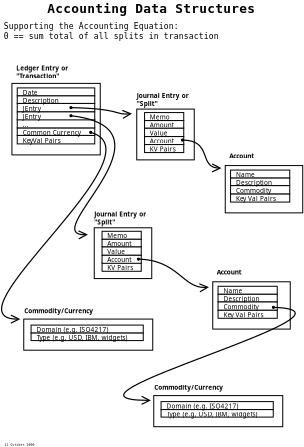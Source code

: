 <?xml version="1.0"?>
<diagram xmlns:dia="http://www.lysator.liu.se/~alla/dia/">
  <diagramdata>
    <attribute name="background">
      <color val="#ffffff"/>
    </attribute>
    <attribute name="paper">
      <composite type="paper">
        <attribute name="name">
          <string>#Letter#</string>
        </attribute>
        <attribute name="tmargin">
          <real val="2.54"/>
        </attribute>
        <attribute name="bmargin">
          <real val="2.54"/>
        </attribute>
        <attribute name="lmargin">
          <real val="2.54"/>
        </attribute>
        <attribute name="rmargin">
          <real val="2.54"/>
        </attribute>
        <attribute name="is_portrait">
          <boolean val="true"/>
        </attribute>
        <attribute name="scaling">
          <real val="1"/>
        </attribute>
        <attribute name="fitto">
          <boolean val="false"/>
        </attribute>
      </composite>
    </attribute>
    <attribute name="grid">
      <composite type="grid">
        <attribute name="width_x">
          <real val="1"/>
        </attribute>
        <attribute name="width_y">
          <real val="1"/>
        </attribute>
        <attribute name="visible_x">
          <int val="1"/>
        </attribute>
        <attribute name="visible_y">
          <int val="1"/>
        </attribute>
      </composite>
    </attribute>
    <attribute name="guides">
      <composite type="guides">
        <attribute name="hguides"/>
        <attribute name="vguides"/>
      </composite>
    </attribute>
  </diagramdata>
  <layer name="Background" visible="true">
    <group>
      <object type="Standard - Box" version="0" id="O0">
        <attribute name="obj_pos">
          <point val="7.241,5.774"/>
        </attribute>
        <attribute name="obj_bb">
          <rectangle val="7.216,5.749;10.141,8.34"/>
        </attribute>
        <attribute name="elem_corner">
          <point val="7.241,5.774"/>
        </attribute>
        <attribute name="elem_width">
          <real val="2.875"/>
        </attribute>
        <attribute name="elem_height">
          <real val="2.54"/>
        </attribute>
        <attribute name="border_width">
          <real val="0.05"/>
        </attribute>
        <attribute name="show_background">
          <boolean val="true"/>
        </attribute>
      </object>
      <object type="Standard - Text" version="0" id="O1">
        <attribute name="obj_pos">
          <point val="7.241,5.215"/>
        </attribute>
        <attribute name="obj_bb">
          <rectangle val="7.241,4.893;10.568,5.693"/>
        </attribute>
        <attribute name="text">
          <composite type="text">
            <attribute name="string">
              <string>#Journal Entry or
&quot;Split&quot;#</string>
            </attribute>
            <attribute name="font">
              <font name="Helvetica-Bold"/>
            </attribute>
            <attribute name="height">
              <real val="0.4"/>
            </attribute>
            <attribute name="pos">
              <point val="7.241,5.215"/>
            </attribute>
            <attribute name="color">
              <color val="#000000"/>
            </attribute>
            <attribute name="alignment">
              <enum val="0"/>
            </attribute>
          </composite>
        </attribute>
      </object>
      <object type="Standard - Box" version="0" id="O2">
        <attribute name="obj_pos">
          <point val="7.632,5.949"/>
        </attribute>
        <attribute name="obj_bb">
          <rectangle val="7.632,5.949;9.591,6.349"/>
        </attribute>
        <attribute name="elem_corner">
          <point val="7.632,5.949"/>
        </attribute>
        <attribute name="elem_width">
          <real val="1.959"/>
        </attribute>
        <attribute name="elem_height">
          <real val="0.4"/>
        </attribute>
        <attribute name="border_width">
          <real val="0"/>
        </attribute>
        <attribute name="show_background">
          <boolean val="true"/>
        </attribute>
      </object>
      <object type="Standard - Box" version="0" id="O3">
        <attribute name="obj_pos">
          <point val="7.632,6.724"/>
        </attribute>
        <attribute name="obj_bb">
          <rectangle val="7.632,6.724;9.591,7.149"/>
        </attribute>
        <attribute name="elem_corner">
          <point val="7.632,6.724"/>
        </attribute>
        <attribute name="elem_width">
          <real val="1.959"/>
        </attribute>
        <attribute name="elem_height">
          <real val="0.425"/>
        </attribute>
        <attribute name="border_width">
          <real val="0"/>
        </attribute>
        <attribute name="show_background">
          <boolean val="true"/>
        </attribute>
      </object>
      <object type="Standard - Box" version="0" id="O4">
        <attribute name="obj_pos">
          <point val="7.632,6.349"/>
        </attribute>
        <attribute name="obj_bb">
          <rectangle val="7.632,6.349;9.591,6.724"/>
        </attribute>
        <attribute name="elem_corner">
          <point val="7.632,6.349"/>
        </attribute>
        <attribute name="elem_width">
          <real val="1.959"/>
        </attribute>
        <attribute name="elem_height">
          <real val="0.375"/>
        </attribute>
        <attribute name="border_width">
          <real val="0"/>
        </attribute>
        <attribute name="show_background">
          <boolean val="true"/>
        </attribute>
      </object>
      <object type="Standard - Box" version="0" id="O5">
        <attribute name="obj_pos">
          <point val="7.632,7.524"/>
        </attribute>
        <attribute name="obj_bb">
          <rectangle val="7.632,7.524;9.591,7.949"/>
        </attribute>
        <attribute name="elem_corner">
          <point val="7.632,7.524"/>
        </attribute>
        <attribute name="elem_width">
          <real val="1.959"/>
        </attribute>
        <attribute name="elem_height">
          <real val="0.425"/>
        </attribute>
        <attribute name="border_width">
          <real val="0"/>
        </attribute>
        <attribute name="show_background">
          <boolean val="true"/>
        </attribute>
      </object>
      <object type="Standard - Box" version="0" id="O6">
        <attribute name="obj_pos">
          <point val="7.632,7.149"/>
        </attribute>
        <attribute name="obj_bb">
          <rectangle val="7.632,7.149;9.591,7.549"/>
        </attribute>
        <attribute name="elem_corner">
          <point val="7.632,7.149"/>
        </attribute>
        <attribute name="elem_width">
          <real val="1.959"/>
        </attribute>
        <attribute name="elem_height">
          <real val="0.4"/>
        </attribute>
        <attribute name="border_width">
          <real val="0"/>
        </attribute>
        <attribute name="show_background">
          <boolean val="true"/>
        </attribute>
      </object>
      <object type="Standard - Text" version="0" id="O7">
        <attribute name="obj_pos">
          <point val="7.891,6.29"/>
        </attribute>
        <attribute name="obj_bb">
          <rectangle val="7.891,5.965;9.667,7.965"/>
        </attribute>
        <attribute name="text">
          <composite type="text">
            <attribute name="string">
              <string>#Memo
Amount
Value
Account
KV Pairs#</string>
            </attribute>
            <attribute name="font">
              <font name="Helvetica"/>
            </attribute>
            <attribute name="height">
              <real val="0.4"/>
            </attribute>
            <attribute name="pos">
              <point val="7.891,6.29"/>
            </attribute>
            <attribute name="color">
              <color val="#000000"/>
            </attribute>
            <attribute name="alignment">
              <enum val="0"/>
            </attribute>
          </composite>
        </attribute>
      </object>
    </group>
    <group>
      <object type="Standard - Box" version="0" id="O8">
        <attribute name="obj_pos">
          <point val="5.116,11.709"/>
        </attribute>
        <attribute name="obj_bb">
          <rectangle val="5.091,11.684;8.016,14.274"/>
        </attribute>
        <attribute name="elem_corner">
          <point val="5.116,11.709"/>
        </attribute>
        <attribute name="elem_width">
          <real val="2.875"/>
        </attribute>
        <attribute name="elem_height">
          <real val="2.54"/>
        </attribute>
        <attribute name="border_width">
          <real val="0.05"/>
        </attribute>
        <attribute name="show_background">
          <boolean val="true"/>
        </attribute>
      </object>
      <object type="Standard - Text" version="0" id="O9">
        <attribute name="obj_pos">
          <point val="5.116,11.149"/>
        </attribute>
        <attribute name="obj_bb">
          <rectangle val="5.116,10.827;8.443,11.627"/>
        </attribute>
        <attribute name="text">
          <composite type="text">
            <attribute name="string">
              <string>#Journal Entry or
&quot;Split&quot;#</string>
            </attribute>
            <attribute name="font">
              <font name="Helvetica-Bold"/>
            </attribute>
            <attribute name="height">
              <real val="0.4"/>
            </attribute>
            <attribute name="pos">
              <point val="5.116,11.149"/>
            </attribute>
            <attribute name="color">
              <color val="#000000"/>
            </attribute>
            <attribute name="alignment">
              <enum val="0"/>
            </attribute>
          </composite>
        </attribute>
      </object>
      <object type="Standard - Box" version="0" id="O10">
        <attribute name="obj_pos">
          <point val="5.507,11.884"/>
        </attribute>
        <attribute name="obj_bb">
          <rectangle val="5.507,11.884;7.466,12.284"/>
        </attribute>
        <attribute name="elem_corner">
          <point val="5.507,11.884"/>
        </attribute>
        <attribute name="elem_width">
          <real val="1.959"/>
        </attribute>
        <attribute name="elem_height">
          <real val="0.4"/>
        </attribute>
        <attribute name="border_width">
          <real val="0"/>
        </attribute>
        <attribute name="show_background">
          <boolean val="true"/>
        </attribute>
      </object>
      <object type="Standard - Box" version="0" id="O11">
        <attribute name="obj_pos">
          <point val="5.507,12.659"/>
        </attribute>
        <attribute name="obj_bb">
          <rectangle val="5.507,12.659;7.466,13.084"/>
        </attribute>
        <attribute name="elem_corner">
          <point val="5.507,12.659"/>
        </attribute>
        <attribute name="elem_width">
          <real val="1.959"/>
        </attribute>
        <attribute name="elem_height">
          <real val="0.425"/>
        </attribute>
        <attribute name="border_width">
          <real val="0"/>
        </attribute>
        <attribute name="show_background">
          <boolean val="true"/>
        </attribute>
      </object>
      <object type="Standard - Box" version="0" id="O12">
        <attribute name="obj_pos">
          <point val="5.507,12.284"/>
        </attribute>
        <attribute name="obj_bb">
          <rectangle val="5.507,12.284;7.466,12.659"/>
        </attribute>
        <attribute name="elem_corner">
          <point val="5.507,12.284"/>
        </attribute>
        <attribute name="elem_width">
          <real val="1.959"/>
        </attribute>
        <attribute name="elem_height">
          <real val="0.375"/>
        </attribute>
        <attribute name="border_width">
          <real val="0"/>
        </attribute>
        <attribute name="show_background">
          <boolean val="true"/>
        </attribute>
      </object>
      <object type="Standard - Box" version="0" id="O13">
        <attribute name="obj_pos">
          <point val="5.507,13.459"/>
        </attribute>
        <attribute name="obj_bb">
          <rectangle val="5.507,13.459;7.466,13.884"/>
        </attribute>
        <attribute name="elem_corner">
          <point val="5.507,13.459"/>
        </attribute>
        <attribute name="elem_width">
          <real val="1.959"/>
        </attribute>
        <attribute name="elem_height">
          <real val="0.425"/>
        </attribute>
        <attribute name="border_width">
          <real val="0"/>
        </attribute>
        <attribute name="show_background">
          <boolean val="true"/>
        </attribute>
      </object>
      <object type="Standard - Box" version="0" id="O14">
        <attribute name="obj_pos">
          <point val="5.507,13.084"/>
        </attribute>
        <attribute name="obj_bb">
          <rectangle val="5.507,13.084;7.466,13.484"/>
        </attribute>
        <attribute name="elem_corner">
          <point val="5.507,13.084"/>
        </attribute>
        <attribute name="elem_width">
          <real val="1.959"/>
        </attribute>
        <attribute name="elem_height">
          <real val="0.4"/>
        </attribute>
        <attribute name="border_width">
          <real val="0"/>
        </attribute>
        <attribute name="show_background">
          <boolean val="true"/>
        </attribute>
      </object>
      <object type="Standard - Text" version="0" id="O15">
        <attribute name="obj_pos">
          <point val="5.766,12.224"/>
        </attribute>
        <attribute name="obj_bb">
          <rectangle val="5.766,11.899;7.542,13.899"/>
        </attribute>
        <attribute name="text">
          <composite type="text">
            <attribute name="string">
              <string>#Memo
Amount
Value
Account
KV Pairs#</string>
            </attribute>
            <attribute name="font">
              <font name="Helvetica"/>
            </attribute>
            <attribute name="height">
              <real val="0.4"/>
            </attribute>
            <attribute name="pos">
              <point val="5.766,12.224"/>
            </attribute>
            <attribute name="color">
              <color val="#000000"/>
            </attribute>
            <attribute name="alignment">
              <enum val="0"/>
            </attribute>
          </composite>
        </attribute>
      </object>
    </group>
    <object type="Standard - Text" version="0" id="O16">
      <attribute name="obj_pos">
        <point val="7.966,0.965"/>
      </attribute>
      <attribute name="obj_bb">
        <rectangle val="1.564,0.332;14.368,1.132"/>
      </attribute>
      <attribute name="text">
        <composite type="text">
          <attribute name="string">
            <string>#Accounting Data Structures#</string>
          </attribute>
          <attribute name="font">
            <font name="Courier-Bold"/>
          </attribute>
          <attribute name="height">
            <real val="0.8"/>
          </attribute>
          <attribute name="pos">
            <point val="7.966,0.965"/>
          </attribute>
          <attribute name="color">
            <color val="#000000"/>
          </attribute>
          <attribute name="alignment">
            <enum val="1"/>
          </attribute>
        </composite>
      </attribute>
    </object>
    <object type="Standard - Text" version="0" id="O17">
      <attribute name="obj_pos">
        <point val="0.591,1.765"/>
      </attribute>
      <attribute name="obj_bb">
        <rectangle val="0.591,1.371;13.82,2.371"/>
      </attribute>
      <attribute name="text">
        <composite type="text">
          <attribute name="string">
            <string>#Supporting the Accounting Equation:
0 == sum total of all splits in transaction#</string>
          </attribute>
          <attribute name="font">
            <font name="Courier"/>
          </attribute>
          <attribute name="height">
            <real val="0.5"/>
          </attribute>
          <attribute name="pos">
            <point val="0.591,1.765"/>
          </attribute>
          <attribute name="color">
            <color val="#000000"/>
          </attribute>
          <attribute name="alignment">
            <enum val="0"/>
          </attribute>
        </composite>
      </attribute>
    </object>
    <group>
      <object type="Standard - Box" version="0" id="O18">
        <attribute name="obj_pos">
          <point val="11.666,8.599"/>
        </attribute>
        <attribute name="obj_bb">
          <rectangle val="11.641,8.574;15.566,10.99"/>
        </attribute>
        <attribute name="elem_corner">
          <point val="11.666,8.599"/>
        </attribute>
        <attribute name="elem_width">
          <real val="3.875"/>
        </attribute>
        <attribute name="elem_height">
          <real val="2.365"/>
        </attribute>
        <attribute name="border_width">
          <real val="0.05"/>
        </attribute>
        <attribute name="show_background">
          <boolean val="true"/>
        </attribute>
      </object>
      <object type="Standard - Text" version="0" id="O19">
        <attribute name="obj_pos">
          <point val="11.866,8.24"/>
        </attribute>
        <attribute name="obj_bb">
          <rectangle val="11.866,7.918;13.682,8.318"/>
        </attribute>
        <attribute name="text">
          <composite type="text">
            <attribute name="string">
              <string>#Account#</string>
            </attribute>
            <attribute name="font">
              <font name="Helvetica-Bold"/>
            </attribute>
            <attribute name="height">
              <real val="0.4"/>
            </attribute>
            <attribute name="pos">
              <point val="11.866,8.24"/>
            </attribute>
            <attribute name="color">
              <color val="#000000"/>
            </attribute>
            <attribute name="alignment">
              <enum val="0"/>
            </attribute>
          </composite>
        </attribute>
      </object>
      <object type="Standard - Box" version="0" id="O20">
        <attribute name="obj_pos">
          <point val="11.932,8.824"/>
        </attribute>
        <attribute name="obj_bb">
          <rectangle val="11.932,8.824;14.891,9.224"/>
        </attribute>
        <attribute name="elem_corner">
          <point val="11.932,8.824"/>
        </attribute>
        <attribute name="elem_width">
          <real val="2.959"/>
        </attribute>
        <attribute name="elem_height">
          <real val="0.4"/>
        </attribute>
        <attribute name="border_width">
          <real val="0"/>
        </attribute>
        <attribute name="show_background">
          <boolean val="true"/>
        </attribute>
      </object>
      <object type="Standard - Box" version="0" id="O21">
        <attribute name="obj_pos">
          <point val="11.932,9.599"/>
        </attribute>
        <attribute name="obj_bb">
          <rectangle val="11.932,9.599;14.891,10.024"/>
        </attribute>
        <attribute name="elem_corner">
          <point val="11.932,9.599"/>
        </attribute>
        <attribute name="elem_width">
          <real val="2.959"/>
        </attribute>
        <attribute name="elem_height">
          <real val="0.425"/>
        </attribute>
        <attribute name="border_width">
          <real val="0"/>
        </attribute>
        <attribute name="show_background">
          <boolean val="true"/>
        </attribute>
      </object>
      <object type="Standard - Box" version="0" id="O22">
        <attribute name="obj_pos">
          <point val="11.932,9.224"/>
        </attribute>
        <attribute name="obj_bb">
          <rectangle val="11.932,9.224;14.891,9.599"/>
        </attribute>
        <attribute name="elem_corner">
          <point val="11.932,9.224"/>
        </attribute>
        <attribute name="elem_width">
          <real val="2.959"/>
        </attribute>
        <attribute name="elem_height">
          <real val="0.375"/>
        </attribute>
        <attribute name="border_width">
          <real val="0"/>
        </attribute>
        <attribute name="show_background">
          <boolean val="true"/>
        </attribute>
      </object>
      <object type="Standard - Box" version="0" id="O23">
        <attribute name="obj_pos">
          <point val="11.932,10.024"/>
        </attribute>
        <attribute name="obj_bb">
          <rectangle val="11.932,10.024;14.891,10.424"/>
        </attribute>
        <attribute name="elem_corner">
          <point val="11.932,10.024"/>
        </attribute>
        <attribute name="elem_width">
          <real val="2.959"/>
        </attribute>
        <attribute name="elem_height">
          <real val="0.4"/>
        </attribute>
        <attribute name="border_width">
          <real val="0"/>
        </attribute>
        <attribute name="show_background">
          <boolean val="true"/>
        </attribute>
      </object>
      <object type="Standard - Text" version="0" id="O24">
        <attribute name="obj_pos">
          <point val="12.207,9.174"/>
        </attribute>
        <attribute name="obj_bb">
          <rectangle val="12.207,8.849;14.839,10.449"/>
        </attribute>
        <attribute name="text">
          <composite type="text">
            <attribute name="string">
              <string>#Name
Description
Commodity
Key Val Pairs#</string>
            </attribute>
            <attribute name="font">
              <font name="Helvetica"/>
            </attribute>
            <attribute name="height">
              <real val="0.4"/>
            </attribute>
            <attribute name="pos">
              <point val="12.207,9.174"/>
            </attribute>
            <attribute name="color">
              <color val="#000000"/>
            </attribute>
            <attribute name="alignment">
              <enum val="0"/>
            </attribute>
          </composite>
        </attribute>
      </object>
    </group>
    <group>
      <object type="Standard - Box" version="0" id="O25">
        <attribute name="obj_pos">
          <point val="11.041,14.409"/>
        </attribute>
        <attribute name="obj_bb">
          <rectangle val="11.016,14.384;14.941,16.799"/>
        </attribute>
        <attribute name="elem_corner">
          <point val="11.041,14.409"/>
        </attribute>
        <attribute name="elem_width">
          <real val="3.875"/>
        </attribute>
        <attribute name="elem_height">
          <real val="2.365"/>
        </attribute>
        <attribute name="border_width">
          <real val="0.05"/>
        </attribute>
        <attribute name="show_background">
          <boolean val="true"/>
        </attribute>
      </object>
      <object type="Standard - Text" version="0" id="O26">
        <attribute name="obj_pos">
          <point val="11.241,14.049"/>
        </attribute>
        <attribute name="obj_bb">
          <rectangle val="11.241,13.727;13.057,14.127"/>
        </attribute>
        <attribute name="text">
          <composite type="text">
            <attribute name="string">
              <string>#Account#</string>
            </attribute>
            <attribute name="font">
              <font name="Helvetica-Bold"/>
            </attribute>
            <attribute name="height">
              <real val="0.4"/>
            </attribute>
            <attribute name="pos">
              <point val="11.241,14.049"/>
            </attribute>
            <attribute name="color">
              <color val="#000000"/>
            </attribute>
            <attribute name="alignment">
              <enum val="0"/>
            </attribute>
          </composite>
        </attribute>
      </object>
      <object type="Standard - Box" version="0" id="O27">
        <attribute name="obj_pos">
          <point val="11.307,14.634"/>
        </attribute>
        <attribute name="obj_bb">
          <rectangle val="11.307,14.634;14.266,15.034"/>
        </attribute>
        <attribute name="elem_corner">
          <point val="11.307,14.634"/>
        </attribute>
        <attribute name="elem_width">
          <real val="2.959"/>
        </attribute>
        <attribute name="elem_height">
          <real val="0.4"/>
        </attribute>
        <attribute name="border_width">
          <real val="0"/>
        </attribute>
        <attribute name="show_background">
          <boolean val="true"/>
        </attribute>
      </object>
      <object type="Standard - Box" version="0" id="O28">
        <attribute name="obj_pos">
          <point val="11.307,15.409"/>
        </attribute>
        <attribute name="obj_bb">
          <rectangle val="11.307,15.409;14.266,15.834"/>
        </attribute>
        <attribute name="elem_corner">
          <point val="11.307,15.409"/>
        </attribute>
        <attribute name="elem_width">
          <real val="2.959"/>
        </attribute>
        <attribute name="elem_height">
          <real val="0.425"/>
        </attribute>
        <attribute name="border_width">
          <real val="0"/>
        </attribute>
        <attribute name="show_background">
          <boolean val="true"/>
        </attribute>
      </object>
      <object type="Standard - Box" version="0" id="O29">
        <attribute name="obj_pos">
          <point val="11.307,15.034"/>
        </attribute>
        <attribute name="obj_bb">
          <rectangle val="11.307,15.034;14.266,15.409"/>
        </attribute>
        <attribute name="elem_corner">
          <point val="11.307,15.034"/>
        </attribute>
        <attribute name="elem_width">
          <real val="2.959"/>
        </attribute>
        <attribute name="elem_height">
          <real val="0.375"/>
        </attribute>
        <attribute name="border_width">
          <real val="0"/>
        </attribute>
        <attribute name="show_background">
          <boolean val="true"/>
        </attribute>
      </object>
      <object type="Standard - Box" version="0" id="O30">
        <attribute name="obj_pos">
          <point val="11.307,15.834"/>
        </attribute>
        <attribute name="obj_bb">
          <rectangle val="11.307,15.834;14.266,16.234"/>
        </attribute>
        <attribute name="elem_corner">
          <point val="11.307,15.834"/>
        </attribute>
        <attribute name="elem_width">
          <real val="2.959"/>
        </attribute>
        <attribute name="elem_height">
          <real val="0.4"/>
        </attribute>
        <attribute name="border_width">
          <real val="0"/>
        </attribute>
        <attribute name="show_background">
          <boolean val="true"/>
        </attribute>
      </object>
      <object type="Standard - Text" version="0" id="O31">
        <attribute name="obj_pos">
          <point val="11.582,14.984"/>
        </attribute>
        <attribute name="obj_bb">
          <rectangle val="11.582,14.659;14.214,16.259"/>
        </attribute>
        <attribute name="text">
          <composite type="text">
            <attribute name="string">
              <string>#Name
Description
Commodity
Key Val Pairs#</string>
            </attribute>
            <attribute name="font">
              <font name="Helvetica"/>
            </attribute>
            <attribute name="height">
              <real val="0.4"/>
            </attribute>
            <attribute name="pos">
              <point val="11.582,14.984"/>
            </attribute>
            <attribute name="color">
              <color val="#000000"/>
            </attribute>
            <attribute name="alignment">
              <enum val="0"/>
            </attribute>
          </composite>
        </attribute>
      </object>
    </group>
    <group>
      <object type="Standard - Box" version="0" id="O32">
        <attribute name="obj_pos">
          <point val="8.091,20.1"/>
        </attribute>
        <attribute name="obj_bb">
          <rectangle val="8.066,20.075;14.566,21.681"/>
        </attribute>
        <attribute name="elem_corner">
          <point val="8.091,20.1"/>
        </attribute>
        <attribute name="elem_width">
          <real val="6.45"/>
        </attribute>
        <attribute name="elem_height">
          <real val="1.556"/>
        </attribute>
        <attribute name="border_width">
          <real val="0.05"/>
        </attribute>
        <attribute name="show_background">
          <boolean val="true"/>
        </attribute>
      </object>
      <object type="Standard - Text" version="0" id="O33">
        <attribute name="obj_pos">
          <point val="8.116,19.806"/>
        </attribute>
        <attribute name="obj_bb">
          <rectangle val="8.116,19.484;12.429,19.884"/>
        </attribute>
        <attribute name="text">
          <composite type="text">
            <attribute name="string">
              <string>#Commodity/Currency#</string>
            </attribute>
            <attribute name="font">
              <font name="Helvetica-Bold"/>
            </attribute>
            <attribute name="height">
              <real val="0.4"/>
            </attribute>
            <attribute name="pos">
              <point val="8.116,19.806"/>
            </attribute>
            <attribute name="color">
              <color val="#000000"/>
            </attribute>
            <attribute name="alignment">
              <enum val="0"/>
            </attribute>
          </composite>
        </attribute>
      </object>
      <object type="Standard - Box" version="0" id="O34">
        <attribute name="obj_pos">
          <point val="8.457,20.4"/>
        </attribute>
        <attribute name="obj_bb">
          <rectangle val="8.457,20.4;14.066,20.8"/>
        </attribute>
        <attribute name="elem_corner">
          <point val="8.457,20.4"/>
        </attribute>
        <attribute name="elem_width">
          <real val="5.609"/>
        </attribute>
        <attribute name="elem_height">
          <real val="0.4"/>
        </attribute>
        <attribute name="border_width">
          <real val="0"/>
        </attribute>
        <attribute name="show_background">
          <boolean val="true"/>
        </attribute>
      </object>
      <object type="Standard - Box" version="0" id="O35">
        <attribute name="obj_pos">
          <point val="8.457,20.8"/>
        </attribute>
        <attribute name="obj_bb">
          <rectangle val="8.457,20.8;14.066,21.175"/>
        </attribute>
        <attribute name="elem_corner">
          <point val="8.457,20.8"/>
        </attribute>
        <attribute name="elem_width">
          <real val="5.609"/>
        </attribute>
        <attribute name="elem_height">
          <real val="0.375"/>
        </attribute>
        <attribute name="border_width">
          <real val="0"/>
        </attribute>
        <attribute name="show_background">
          <boolean val="true"/>
        </attribute>
      </object>
      <object type="Standard - Text" version="0" id="O36">
        <attribute name="obj_pos">
          <point val="8.732,20.75"/>
        </attribute>
        <attribute name="obj_bb">
          <rectangle val="8.732,20.425;14.402,21.225"/>
        </attribute>
        <attribute name="text">
          <composite type="text">
            <attribute name="string">
              <string>#Domain (e.g. ISO4217)
Type (e.g. USD, IBM, widgets)#</string>
            </attribute>
            <attribute name="font">
              <font name="Helvetica"/>
            </attribute>
            <attribute name="height">
              <real val="0.4"/>
            </attribute>
            <attribute name="pos">
              <point val="8.732,20.75"/>
            </attribute>
            <attribute name="color">
              <color val="#000000"/>
            </attribute>
            <attribute name="alignment">
              <enum val="0"/>
            </attribute>
          </composite>
        </attribute>
      </object>
    </group>
    <group>
      <object type="Standard - Box" version="0" id="O37">
        <attribute name="obj_pos">
          <point val="1.591,16.274"/>
        </attribute>
        <attribute name="obj_bb">
          <rectangle val="1.566,16.249;8.066,17.855"/>
        </attribute>
        <attribute name="elem_corner">
          <point val="1.591,16.274"/>
        </attribute>
        <attribute name="elem_width">
          <real val="6.45"/>
        </attribute>
        <attribute name="elem_height">
          <real val="1.556"/>
        </attribute>
        <attribute name="border_width">
          <real val="0.05"/>
        </attribute>
        <attribute name="show_background">
          <boolean val="true"/>
        </attribute>
      </object>
      <object type="Standard - Text" version="0" id="O38">
        <attribute name="obj_pos">
          <point val="1.616,15.98"/>
        </attribute>
        <attribute name="obj_bb">
          <rectangle val="1.616,15.658;5.929,16.058"/>
        </attribute>
        <attribute name="text">
          <composite type="text">
            <attribute name="string">
              <string>#Commodity/Currency#</string>
            </attribute>
            <attribute name="font">
              <font name="Helvetica-Bold"/>
            </attribute>
            <attribute name="height">
              <real val="0.4"/>
            </attribute>
            <attribute name="pos">
              <point val="1.616,15.98"/>
            </attribute>
            <attribute name="color">
              <color val="#000000"/>
            </attribute>
            <attribute name="alignment">
              <enum val="0"/>
            </attribute>
          </composite>
        </attribute>
      </object>
      <object type="Standard - Box" version="0" id="O39">
        <attribute name="obj_pos">
          <point val="1.957,16.574"/>
        </attribute>
        <attribute name="obj_bb">
          <rectangle val="1.957,16.574;7.566,16.974"/>
        </attribute>
        <attribute name="elem_corner">
          <point val="1.957,16.574"/>
        </attribute>
        <attribute name="elem_width">
          <real val="5.609"/>
        </attribute>
        <attribute name="elem_height">
          <real val="0.4"/>
        </attribute>
        <attribute name="border_width">
          <real val="0"/>
        </attribute>
        <attribute name="show_background">
          <boolean val="true"/>
        </attribute>
      </object>
      <object type="Standard - Box" version="0" id="O40">
        <attribute name="obj_pos">
          <point val="1.957,16.974"/>
        </attribute>
        <attribute name="obj_bb">
          <rectangle val="1.957,16.974;7.566,17.349"/>
        </attribute>
        <attribute name="elem_corner">
          <point val="1.957,16.974"/>
        </attribute>
        <attribute name="elem_width">
          <real val="5.609"/>
        </attribute>
        <attribute name="elem_height">
          <real val="0.375"/>
        </attribute>
        <attribute name="border_width">
          <real val="0"/>
        </attribute>
        <attribute name="show_background">
          <boolean val="true"/>
        </attribute>
      </object>
      <object type="Standard - Text" version="0" id="O41">
        <attribute name="obj_pos">
          <point val="2.232,16.924"/>
        </attribute>
        <attribute name="obj_bb">
          <rectangle val="2.232,16.599;7.902,17.399"/>
        </attribute>
        <attribute name="text">
          <composite type="text">
            <attribute name="string">
              <string>#Domain (e.g. ISO4217)
Type (e.g. USD, IBM, widgets)#</string>
            </attribute>
            <attribute name="font">
              <font name="Helvetica"/>
            </attribute>
            <attribute name="height">
              <real val="0.4"/>
            </attribute>
            <attribute name="pos">
              <point val="2.232,16.924"/>
            </attribute>
            <attribute name="color">
              <color val="#000000"/>
            </attribute>
            <attribute name="alignment">
              <enum val="0"/>
            </attribute>
          </composite>
        </attribute>
      </object>
    </group>
    <group>
      <object type="Standard - Box" version="0" id="O42">
        <attribute name="obj_pos">
          <point val="1,4.49"/>
        </attribute>
        <attribute name="obj_bb">
          <rectangle val="0.975,4.465;5.441,8.09"/>
        </attribute>
        <attribute name="elem_corner">
          <point val="1,4.49"/>
        </attribute>
        <attribute name="elem_width">
          <real val="4.416"/>
        </attribute>
        <attribute name="elem_height">
          <real val="3.575"/>
        </attribute>
        <attribute name="border_width">
          <real val="0.05"/>
        </attribute>
        <attribute name="show_background">
          <boolean val="true"/>
        </attribute>
      </object>
      <object type="Standard - Text" version="0" id="O43">
        <attribute name="obj_pos">
          <point val="1.216,3.84"/>
        </attribute>
        <attribute name="obj_bb">
          <rectangle val="1.216,3.518;4.43,4.318"/>
        </attribute>
        <attribute name="text">
          <composite type="text">
            <attribute name="string">
              <string>#Ledger Entry or
&quot;Transaction&quot;#</string>
            </attribute>
            <attribute name="font">
              <font name="Helvetica-Bold"/>
            </attribute>
            <attribute name="height">
              <real val="0.4"/>
            </attribute>
            <attribute name="pos">
              <point val="1.216,3.84"/>
            </attribute>
            <attribute name="color">
              <color val="#000000"/>
            </attribute>
            <attribute name="alignment">
              <enum val="0"/>
            </attribute>
          </composite>
        </attribute>
      </object>
      <object type="Standard - Box" version="0" id="O44">
        <attribute name="obj_pos">
          <point val="1.266,4.715"/>
        </attribute>
        <attribute name="obj_bb">
          <rectangle val="1.266,4.715;5.141,5.115"/>
        </attribute>
        <attribute name="elem_corner">
          <point val="1.266,4.715"/>
        </attribute>
        <attribute name="elem_width">
          <real val="3.875"/>
        </attribute>
        <attribute name="elem_height">
          <real val="0.4"/>
        </attribute>
        <attribute name="border_width">
          <real val="0"/>
        </attribute>
        <attribute name="show_background">
          <boolean val="true"/>
        </attribute>
      </object>
      <object type="Standard - Box" version="0" id="O45">
        <attribute name="obj_pos">
          <point val="1.266,5.49"/>
        </attribute>
        <attribute name="obj_bb">
          <rectangle val="1.266,5.49;5.141,5.915"/>
        </attribute>
        <attribute name="elem_corner">
          <point val="1.266,5.49"/>
        </attribute>
        <attribute name="elem_width">
          <real val="3.875"/>
        </attribute>
        <attribute name="elem_height">
          <real val="0.425"/>
        </attribute>
        <attribute name="border_width">
          <real val="0"/>
        </attribute>
        <attribute name="show_background">
          <boolean val="true"/>
        </attribute>
      </object>
      <object type="Standard - Box" version="0" id="O46">
        <attribute name="obj_pos">
          <point val="1.266,5.115"/>
        </attribute>
        <attribute name="obj_bb">
          <rectangle val="1.266,5.115;5.141,5.49"/>
        </attribute>
        <attribute name="elem_corner">
          <point val="1.266,5.115"/>
        </attribute>
        <attribute name="elem_width">
          <real val="3.875"/>
        </attribute>
        <attribute name="elem_height">
          <real val="0.375"/>
        </attribute>
        <attribute name="border_width">
          <real val="0"/>
        </attribute>
        <attribute name="show_background">
          <boolean val="true"/>
        </attribute>
      </object>
      <object type="Standard - Box" version="0" id="O47">
        <attribute name="obj_pos">
          <point val="1.266,7.09"/>
        </attribute>
        <attribute name="obj_bb">
          <rectangle val="1.266,7.09;5.141,7.515"/>
        </attribute>
        <attribute name="elem_corner">
          <point val="1.266,7.09"/>
        </attribute>
        <attribute name="elem_width">
          <real val="3.875"/>
        </attribute>
        <attribute name="elem_height">
          <real val="0.425"/>
        </attribute>
        <attribute name="border_width">
          <real val="0"/>
        </attribute>
        <attribute name="show_background">
          <boolean val="true"/>
        </attribute>
      </object>
      <object type="Standard - Box" version="0" id="O48">
        <attribute name="obj_pos">
          <point val="1.266,6.715"/>
        </attribute>
        <attribute name="obj_bb">
          <rectangle val="1.266,6.715;5.141,7.09"/>
        </attribute>
        <attribute name="elem_corner">
          <point val="1.266,6.715"/>
        </attribute>
        <attribute name="elem_width">
          <real val="3.875"/>
        </attribute>
        <attribute name="elem_height">
          <real val="0.375"/>
        </attribute>
        <attribute name="border_width">
          <real val="0"/>
        </attribute>
        <attribute name="show_background">
          <boolean val="true"/>
        </attribute>
      </object>
      <object type="Standard - Box" version="0" id="O49">
        <attribute name="obj_pos">
          <point val="1.266,6.29"/>
        </attribute>
        <attribute name="obj_bb">
          <rectangle val="1.266,6.29;5.141,6.715"/>
        </attribute>
        <attribute name="elem_corner">
          <point val="1.266,6.29"/>
        </attribute>
        <attribute name="elem_width">
          <real val="3.875"/>
        </attribute>
        <attribute name="elem_height">
          <real val="0.425"/>
        </attribute>
        <attribute name="border_width">
          <real val="0"/>
        </attribute>
        <attribute name="show_background">
          <boolean val="true"/>
        </attribute>
      </object>
      <object type="Standard - Box" version="0" id="O50">
        <attribute name="obj_pos">
          <point val="1.266,5.915"/>
        </attribute>
        <attribute name="obj_bb">
          <rectangle val="1.266,5.915;5.141,6.315"/>
        </attribute>
        <attribute name="elem_corner">
          <point val="1.266,5.915"/>
        </attribute>
        <attribute name="elem_width">
          <real val="3.875"/>
        </attribute>
        <attribute name="elem_height">
          <real val="0.4"/>
        </attribute>
        <attribute name="border_width">
          <real val="0"/>
        </attribute>
        <attribute name="show_background">
          <boolean val="true"/>
        </attribute>
      </object>
      <object type="Standard - Text" version="0" id="O51">
        <attribute name="obj_pos">
          <point val="1.541,5.065"/>
        </attribute>
        <attribute name="obj_bb">
          <rectangle val="1.541,4.74;5.135,7.54"/>
        </attribute>
        <attribute name="text">
          <composite type="text">
            <attribute name="string">
              <string>#Date
Description
JEntry
JEntry
...
Common Currency
KeyVal Pairs#</string>
            </attribute>
            <attribute name="font">
              <font name="Helvetica"/>
            </attribute>
            <attribute name="height">
              <real val="0.4"/>
            </attribute>
            <attribute name="pos">
              <point val="1.541,5.065"/>
            </attribute>
            <attribute name="color">
              <color val="#000000"/>
            </attribute>
            <attribute name="alignment">
              <enum val="0"/>
            </attribute>
          </composite>
        </attribute>
      </object>
    </group>
    <object type="Standard - BezierLine" version="0" id="O52">
      <attribute name="obj_pos">
        <point val="4.891,6.926"/>
      </attribute>
      <attribute name="obj_bb">
        <rectangle val="-2.654,6.796;8.856,16.406"/>
      </attribute>
      <attribute name="bez_points">
        <point val="4.891,6.926"/>
        <point val="8.726,7.901"/>
        <point val="-2.524,16.276"/>
        <point val="1.416,16.276"/>
      </attribute>
      <attribute name="corner_types">
        <enum val="0"/>
        <enum val="0"/>
      </attribute>
      <attribute name="line_width">
        <real val="0.06"/>
      </attribute>
      <attribute name="start_arrow">
        <enum val="8"/>
      </attribute>
      <attribute name="start_arrow_length">
        <real val="0.1"/>
      </attribute>
      <attribute name="start_arrow_width">
        <real val="0.1"/>
      </attribute>
      <attribute name="end_arrow">
        <enum val="1"/>
      </attribute>
      <attribute name="end_arrow_length">
        <real val="0.4"/>
      </attribute>
      <attribute name="end_arrow_width">
        <real val="0.4"/>
      </attribute>
    </object>
    <object type="Standard - BezierLine" version="0" id="O53">
      <attribute name="obj_pos">
        <point val="3.901,6.101"/>
      </attribute>
      <attribute name="obj_bb">
        <rectangle val="2.046,5.971;9.806,12.256"/>
      </attribute>
      <attribute name="bez_points">
        <point val="3.901,6.101"/>
        <point val="9.676,6.726"/>
        <point val="2.176,12.126"/>
        <point val="4.801,12.051"/>
      </attribute>
      <attribute name="corner_types">
        <enum val="0"/>
        <enum val="0"/>
      </attribute>
      <attribute name="line_width">
        <real val="0.06"/>
      </attribute>
      <attribute name="start_arrow">
        <enum val="8"/>
      </attribute>
      <attribute name="start_arrow_length">
        <real val="0.1"/>
      </attribute>
      <attribute name="start_arrow_width">
        <real val="0.1"/>
      </attribute>
      <attribute name="end_arrow">
        <enum val="1"/>
      </attribute>
      <attribute name="end_arrow_length">
        <real val="0.4"/>
      </attribute>
      <attribute name="end_arrow_width">
        <real val="0.4"/>
      </attribute>
    </object>
    <object type="Standard - BezierLine" version="0" id="O54">
      <attribute name="obj_pos">
        <point val="3.901,5.701"/>
      </attribute>
      <attribute name="obj_bb">
        <rectangle val="3.771,5.571;7.131,6.206"/>
      </attribute>
      <attribute name="bez_points">
        <point val="3.901,5.701"/>
        <point val="6.501,5.751"/>
        <point val="6.101,6.076"/>
        <point val="7.001,6.001"/>
      </attribute>
      <attribute name="corner_types">
        <enum val="0"/>
        <enum val="0"/>
      </attribute>
      <attribute name="line_width">
        <real val="0.06"/>
      </attribute>
      <attribute name="start_arrow">
        <enum val="8"/>
      </attribute>
      <attribute name="start_arrow_length">
        <real val="0.1"/>
      </attribute>
      <attribute name="start_arrow_width">
        <real val="0.1"/>
      </attribute>
      <attribute name="end_arrow">
        <enum val="1"/>
      </attribute>
      <attribute name="end_arrow_length">
        <real val="0.4"/>
      </attribute>
      <attribute name="end_arrow_width">
        <real val="0.4"/>
      </attribute>
    </object>
    <object type="Standard - BezierLine" version="0" id="O55">
      <attribute name="obj_pos">
        <point val="9.476,7.326"/>
      </attribute>
      <attribute name="obj_bb">
        <rectangle val="9.346,7.171;11.606,8.856"/>
      </attribute>
      <attribute name="bez_points">
        <point val="9.476,7.326"/>
        <point val="11.076,7.301"/>
        <point val="10.301,8.701"/>
        <point val="11.476,8.726"/>
      </attribute>
      <attribute name="corner_types">
        <enum val="0"/>
        <enum val="0"/>
      </attribute>
      <attribute name="line_width">
        <real val="0.06"/>
      </attribute>
      <attribute name="start_arrow">
        <enum val="8"/>
      </attribute>
      <attribute name="start_arrow_length">
        <real val="0.1"/>
      </attribute>
      <attribute name="start_arrow_width">
        <real val="0.1"/>
      </attribute>
      <attribute name="end_arrow">
        <enum val="1"/>
      </attribute>
      <attribute name="end_arrow_length">
        <real val="0.4"/>
      </attribute>
      <attribute name="end_arrow_width">
        <real val="0.4"/>
      </attribute>
    </object>
    <object type="Standard - BezierLine" version="0" id="O56">
      <attribute name="obj_pos">
        <point val="7.276,13.276"/>
      </attribute>
      <attribute name="obj_bb">
        <rectangle val="7.146,13.146;10.981,14.906"/>
      </attribute>
      <attribute name="bez_points">
        <point val="7.276,13.276"/>
        <point val="9.351,13.301"/>
        <point val="9.526,14.776"/>
        <point val="10.851,14.676"/>
      </attribute>
      <attribute name="corner_types">
        <enum val="0"/>
        <enum val="0"/>
      </attribute>
      <attribute name="line_width">
        <real val="0.06"/>
      </attribute>
      <attribute name="start_arrow">
        <enum val="8"/>
      </attribute>
      <attribute name="start_arrow_length">
        <real val="0.1"/>
      </attribute>
      <attribute name="start_arrow_width">
        <real val="0.1"/>
      </attribute>
      <attribute name="end_arrow">
        <enum val="1"/>
      </attribute>
      <attribute name="end_arrow_length">
        <real val="0.4"/>
      </attribute>
      <attribute name="end_arrow_width">
        <real val="0.4"/>
      </attribute>
    </object>
    <object type="Standard - BezierLine" version="0" id="O57">
      <attribute name="obj_pos">
        <point val="14.026,15.687"/>
      </attribute>
      <attribute name="obj_bb">
        <rectangle val="1.746,15.557;19.856,20.467"/>
      </attribute>
      <attribute name="bez_points">
        <point val="14.026,15.687"/>
        <point val="19.726,15.837"/>
        <point val="1.876,20.337"/>
        <point val="7.951,20.337"/>
      </attribute>
      <attribute name="corner_types">
        <enum val="0"/>
        <enum val="0"/>
      </attribute>
      <attribute name="line_width">
        <real val="0.06"/>
      </attribute>
      <attribute name="start_arrow">
        <enum val="8"/>
      </attribute>
      <attribute name="start_arrow_length">
        <real val="0.1"/>
      </attribute>
      <attribute name="start_arrow_width">
        <real val="0.1"/>
      </attribute>
      <attribute name="end_arrow">
        <enum val="1"/>
      </attribute>
      <attribute name="end_arrow_length">
        <real val="0.4"/>
      </attribute>
      <attribute name="end_arrow_width">
        <real val="0.4"/>
      </attribute>
    </object>
    <object type="Standard - Text" version="0" id="O58">
      <attribute name="obj_pos">
        <point val="0.526,22.605"/>
      </attribute>
      <attribute name="obj_bb">
        <rectangle val="0.526,22.448;2.908,22.648"/>
      </attribute>
      <attribute name="text">
        <composite type="text">
          <attribute name="string">
            <string># 12 October 2000  #</string>
          </attribute>
          <attribute name="font">
            <font name="Courier"/>
          </attribute>
          <attribute name="height">
            <real val="0.2"/>
          </attribute>
          <attribute name="pos">
            <point val="0.526,22.605"/>
          </attribute>
          <attribute name="color">
            <color val="#000000"/>
          </attribute>
          <attribute name="alignment">
            <enum val="0"/>
          </attribute>
        </composite>
      </attribute>
    </object>
  </layer>
</diagram>
